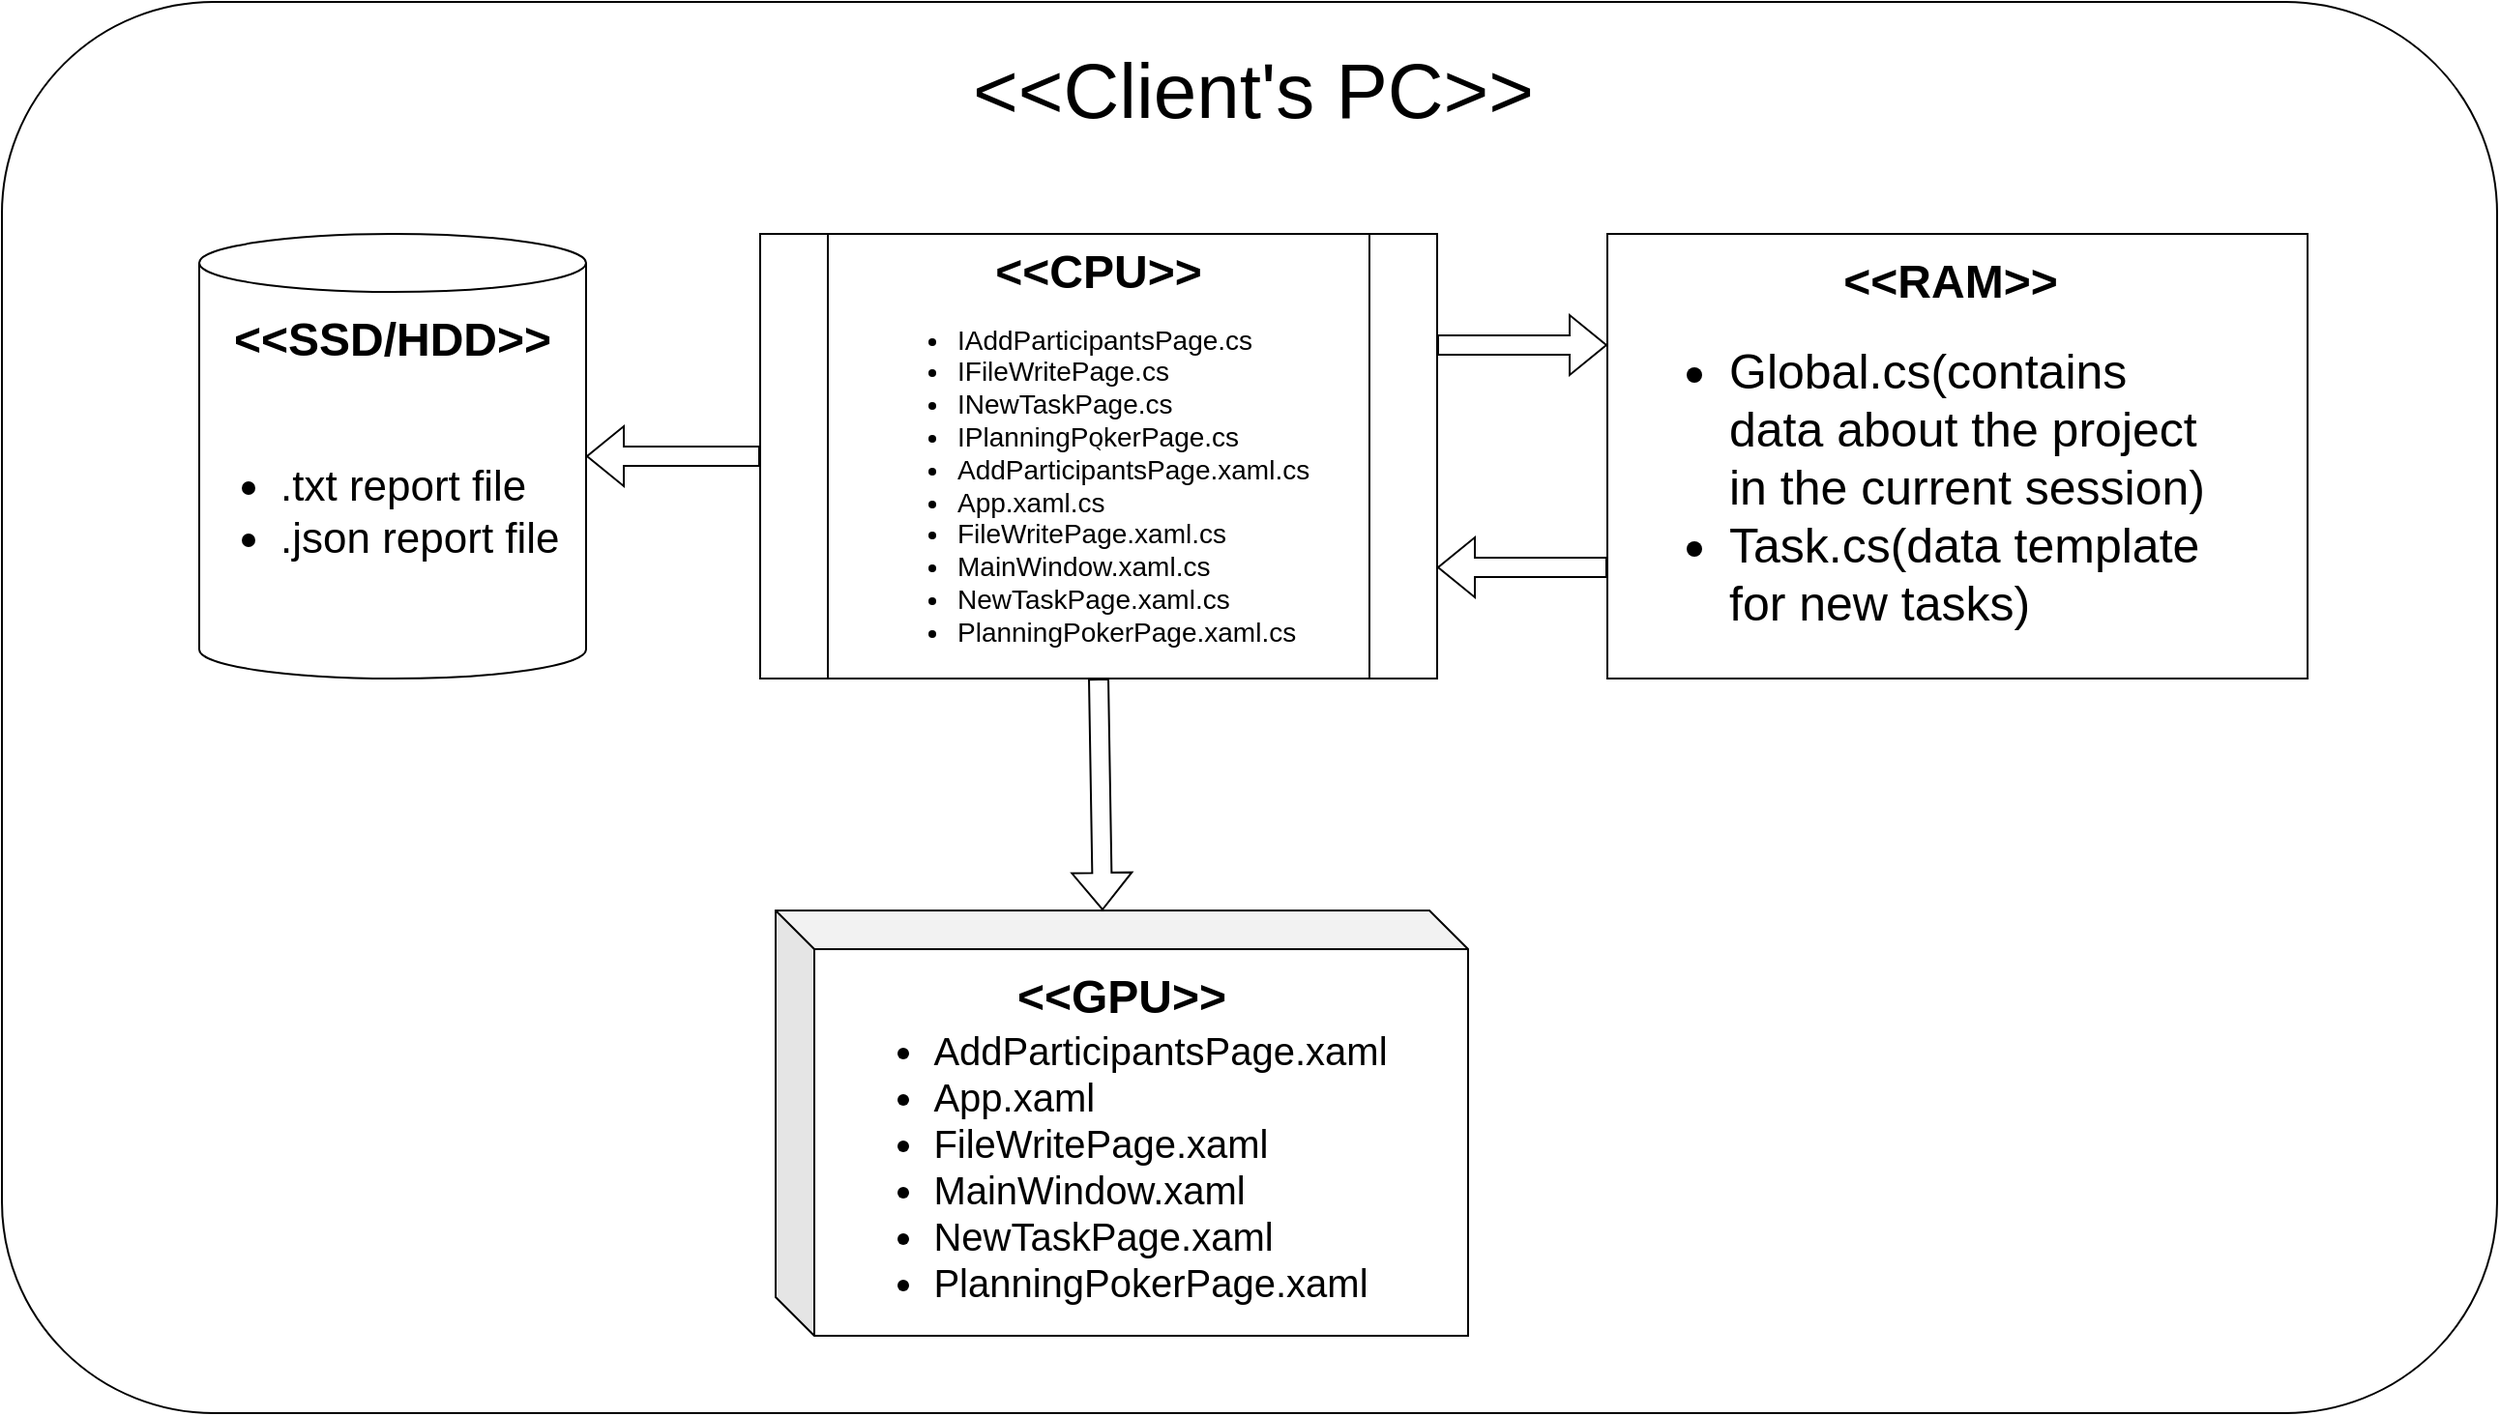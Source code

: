<mxfile version="21.0.10" type="device"><diagram name="Page-1" id="e3a06f82-3646-2815-327d-82caf3d4e204"><mxGraphModel dx="1588" dy="1032" grid="1" gridSize="10" guides="1" tooltips="1" connect="1" arrows="1" fold="1" page="1" pageScale="1.5" pageWidth="1169" pageHeight="826" background="none" math="0" shadow="0"><root><mxCell id="0" style=";html=1;"/><mxCell id="1" style=";html=1;" parent="0"/><mxCell id="l2aZ1Cl7sNRyz2tUyYLQ-3" value="" style="rounded=1;whiteSpace=wrap;html=1;movable=1;resizable=1;rotatable=1;deletable=1;editable=1;locked=0;connectable=1;" parent="1" vertex="1"><mxGeometry x="230" y="150" width="1290" height="730" as="geometry"/></mxCell><mxCell id="l2aZ1Cl7sNRyz2tUyYLQ-4" value="&lt;font style=&quot;font-size: 40px;&quot;&gt;&amp;lt;&amp;lt;Client's PC&amp;gt;&amp;gt;&lt;/font&gt;" style="text;html=1;strokeColor=none;fillColor=none;align=center;verticalAlign=middle;whiteSpace=wrap;rounded=0;" parent="1" vertex="1"><mxGeometry x="647" y="180" width="460" height="30" as="geometry"/></mxCell><mxCell id="KwlD5JyYmFyFuVg-fwmb-2" value="" style="rounded=0;whiteSpace=wrap;html=1;fontColor=none;noLabel=1;" vertex="1" parent="1"><mxGeometry x="1060" y="270" width="362" height="230" as="geometry"/></mxCell><mxCell id="KwlD5JyYmFyFuVg-fwmb-3" value="&lt;b&gt;&lt;font style=&quot;font-size: 24px;&quot;&gt;&amp;lt;&amp;lt;RAM&amp;gt;&amp;gt;&lt;/font&gt;&lt;/b&gt;" style="text;html=1;strokeColor=none;fillColor=none;align=center;verticalAlign=middle;whiteSpace=wrap;rounded=0;" vertex="1" parent="1"><mxGeometry x="1179.5" y="280" width="115" height="30" as="geometry"/></mxCell><mxCell id="KwlD5JyYmFyFuVg-fwmb-5" value="&lt;div style=&quot;text-align: left; font-size: 25px;&quot;&gt;&lt;ul&gt;&lt;li&gt;&lt;span style=&quot;font-size: 25px; background-color: initial;&quot;&gt;Global.cs(contains data about the project in the current session)&lt;/span&gt;&lt;/li&gt;&lt;li&gt;&lt;span style=&quot;background-color: initial;&quot;&gt;Task.cs(data template for new tasks)&lt;/span&gt;&lt;/li&gt;&lt;/ul&gt;&lt;/div&gt;" style="text;html=1;strokeColor=none;fillColor=none;align=center;verticalAlign=middle;whiteSpace=wrap;rounded=0;" vertex="1" parent="1"><mxGeometry x="1082" y="310" width="300" height="180" as="geometry"/></mxCell><mxCell id="KwlD5JyYmFyFuVg-fwmb-7" value="" style="shape=flexArrow;endArrow=classic;html=1;rounded=0;entryX=0;entryY=0.25;entryDx=0;entryDy=0;exitX=1;exitY=0.25;exitDx=0;exitDy=0;" edge="1" parent="1" source="KwlD5JyYmFyFuVg-fwmb-9" target="KwlD5JyYmFyFuVg-fwmb-2"><mxGeometry width="50" height="50" relative="1" as="geometry"><mxPoint x="800" y="327.5" as="sourcePoint"/><mxPoint x="930" y="350" as="targetPoint"/></mxGeometry></mxCell><mxCell id="KwlD5JyYmFyFuVg-fwmb-8" value="" style="shape=flexArrow;endArrow=classic;html=1;rounded=0;entryX=1;entryY=0.75;entryDx=0;entryDy=0;exitX=0;exitY=0.75;exitDx=0;exitDy=0;entryPerimeter=0;" edge="1" parent="1" source="KwlD5JyYmFyFuVg-fwmb-2" target="KwlD5JyYmFyFuVg-fwmb-9"><mxGeometry width="50" height="50" relative="1" as="geometry"><mxPoint x="810" y="420" as="sourcePoint"/><mxPoint x="800" y="442.5" as="targetPoint"/></mxGeometry></mxCell><mxCell id="KwlD5JyYmFyFuVg-fwmb-9" value="`" style="shape=process;whiteSpace=wrap;html=1;backgroundOutline=1;" vertex="1" parent="1"><mxGeometry x="622" y="270" width="350" height="230" as="geometry"/></mxCell><mxCell id="KwlD5JyYmFyFuVg-fwmb-10" value="&lt;div style=&quot;font-size: 14px;&quot;&gt;&lt;ul&gt;&lt;li&gt;&lt;span style=&quot;background-color: initial;&quot;&gt;&lt;font style=&quot;font-size: 14px;&quot;&gt;IAddParticipantsPage.cs&lt;/font&gt;&lt;/span&gt;&lt;/li&gt;&lt;li&gt;&lt;span style=&quot;background-color: initial;&quot;&gt;&lt;font style=&quot;font-size: 14px;&quot;&gt;IFileWritePage.cs&lt;/font&gt;&lt;/span&gt;&lt;/li&gt;&lt;li&gt;&lt;span style=&quot;background-color: initial;&quot;&gt;&lt;font style=&quot;font-size: 14px;&quot;&gt;INewTaskPage.cs&lt;/font&gt;&lt;/span&gt;&lt;/li&gt;&lt;li&gt;&lt;span style=&quot;background-color: initial;&quot;&gt;&lt;font style=&quot;font-size: 14px;&quot;&gt;IPlanningPokerPage.cs&lt;/font&gt;&lt;/span&gt;&lt;/li&gt;&lt;li&gt;&lt;span style=&quot;background-color: initial;&quot;&gt;&lt;font style=&quot;font-size: 14px;&quot;&gt;AddParticipantsPage.xaml.cs&lt;/font&gt;&lt;/span&gt;&lt;/li&gt;&lt;li&gt;&lt;span style=&quot;background-color: initial;&quot;&gt;&lt;font style=&quot;font-size: 14px;&quot;&gt;App.xaml.cs&lt;/font&gt;&lt;/span&gt;&lt;/li&gt;&lt;li&gt;&lt;span style=&quot;background-color: initial;&quot;&gt;&lt;font style=&quot;font-size: 14px;&quot;&gt;FileWritePage.xaml.cs&lt;/font&gt;&lt;/span&gt;&lt;/li&gt;&lt;li&gt;&lt;span style=&quot;background-color: initial;&quot;&gt;&lt;font style=&quot;font-size: 14px;&quot;&gt;MainWindow.xaml.cs&lt;/font&gt;&lt;/span&gt;&lt;/li&gt;&lt;li&gt;&lt;span style=&quot;background-color: initial;&quot;&gt;&lt;font style=&quot;font-size: 14px;&quot;&gt;NewTaskPage.xaml.cs&lt;/font&gt;&lt;/span&gt;&lt;/li&gt;&lt;li&gt;&lt;span style=&quot;background-color: initial;&quot;&gt;&lt;font style=&quot;font-size: 14px;&quot;&gt;PlanningPokerPage.xaml.cs&lt;/font&gt;&lt;/span&gt;&lt;/li&gt;&lt;/ul&gt;&lt;/div&gt;" style="text;html=1;strokeColor=none;fillColor=none;align=left;verticalAlign=middle;whiteSpace=wrap;rounded=0;" vertex="1" parent="1"><mxGeometry x="682" y="310" width="180" height="180" as="geometry"/></mxCell><mxCell id="KwlD5JyYmFyFuVg-fwmb-11" value="&lt;font style=&quot;font-size: 24px;&quot;&gt;&lt;b&gt;&amp;lt;&amp;lt;CPU&amp;gt;&amp;gt;&lt;/b&gt;&lt;/font&gt;" style="text;html=1;strokeColor=none;fillColor=none;align=center;verticalAlign=middle;whiteSpace=wrap;rounded=0;" vertex="1" parent="1"><mxGeometry x="722" y="260" width="150" height="60" as="geometry"/></mxCell><mxCell id="KwlD5JyYmFyFuVg-fwmb-12" value="" style="shape=cylinder3;whiteSpace=wrap;html=1;boundedLbl=1;backgroundOutline=1;size=15;" vertex="1" parent="1"><mxGeometry x="332" y="270" width="200" height="230" as="geometry"/></mxCell><mxCell id="KwlD5JyYmFyFuVg-fwmb-15" value="&lt;b&gt;&lt;font style=&quot;font-size: 24px;&quot;&gt;&amp;lt;&amp;lt;SSD/HDD&amp;gt;&amp;gt;&lt;/font&gt;&lt;/b&gt;" style="text;html=1;strokeColor=none;fillColor=none;align=center;verticalAlign=middle;whiteSpace=wrap;rounded=0;" vertex="1" parent="1"><mxGeometry x="347" y="290" width="170" height="70" as="geometry"/></mxCell><mxCell id="KwlD5JyYmFyFuVg-fwmb-16" value="&lt;ul style=&quot;font-size: 22px;&quot;&gt;&lt;li&gt;.txt report file&lt;/li&gt;&lt;li&gt;.json report file&lt;/li&gt;&lt;/ul&gt;" style="text;html=1;strokeColor=none;fillColor=none;align=left;verticalAlign=middle;whiteSpace=wrap;rounded=0;" vertex="1" parent="1"><mxGeometry x="332" y="350" width="190" height="127.5" as="geometry"/></mxCell><mxCell id="KwlD5JyYmFyFuVg-fwmb-17" value="" style="shape=flexArrow;endArrow=classic;html=1;rounded=0;entryX=1;entryY=0.5;entryDx=0;entryDy=0;entryPerimeter=0;exitX=0;exitY=0.5;exitDx=0;exitDy=0;" edge="1" parent="1" source="KwlD5JyYmFyFuVg-fwmb-9" target="KwlD5JyYmFyFuVg-fwmb-12"><mxGeometry width="50" height="50" relative="1" as="geometry"><mxPoint x="760" y="440" as="sourcePoint"/><mxPoint x="810" y="390" as="targetPoint"/></mxGeometry></mxCell><mxCell id="KwlD5JyYmFyFuVg-fwmb-21" value="" style="shape=cube;whiteSpace=wrap;html=1;boundedLbl=1;backgroundOutline=1;darkOpacity=0.05;darkOpacity2=0.1;" vertex="1" parent="1"><mxGeometry x="630" y="620" width="358" height="220" as="geometry"/></mxCell><mxCell id="KwlD5JyYmFyFuVg-fwmb-24" value="&lt;b&gt;&lt;font style=&quot;font-size: 24px;&quot;&gt;&amp;lt;&amp;lt;GPU&amp;gt;&amp;gt;&lt;/font&gt;&lt;/b&gt;" style="text;html=1;strokeColor=none;fillColor=none;align=center;verticalAlign=middle;whiteSpace=wrap;rounded=0;" vertex="1" parent="1"><mxGeometry x="684" y="650" width="250" height="30" as="geometry"/></mxCell><mxCell id="KwlD5JyYmFyFuVg-fwmb-26" value="&lt;font style=&quot;font-size: 20px;&quot;&gt;&lt;br&gt;&lt;/font&gt;&lt;ul style=&quot;border-color: var(--border-color); text-align: left; font-size: 20px;&quot;&gt;&lt;li style=&quot;border-color: var(--border-color);&quot;&gt;&lt;font style=&quot;font-size: 20px;&quot;&gt;AddParticipantsPage.xaml&lt;/font&gt;&lt;/li&gt;&lt;li style=&quot;border-color: var(--border-color);&quot;&gt;&lt;span style=&quot;border-color: var(--border-color); background-color: initial;&quot;&gt;&lt;font style=&quot;font-size: 20px;&quot;&gt;App.xaml&lt;/font&gt;&lt;/span&gt;&lt;/li&gt;&lt;li style=&quot;border-color: var(--border-color);&quot;&gt;&lt;span style=&quot;border-color: var(--border-color); background-color: initial;&quot;&gt;&lt;font style=&quot;font-size: 20px;&quot;&gt;FileWritePage.xaml&lt;/font&gt;&lt;/span&gt;&lt;/li&gt;&lt;li style=&quot;border-color: var(--border-color);&quot;&gt;&lt;span style=&quot;border-color: var(--border-color); background-color: initial;&quot;&gt;&lt;font style=&quot;font-size: 20px;&quot;&gt;MainWindow.xaml&lt;/font&gt;&lt;/span&gt;&lt;/li&gt;&lt;li style=&quot;border-color: var(--border-color);&quot;&gt;&lt;span style=&quot;border-color: var(--border-color); background-color: initial;&quot;&gt;&lt;font style=&quot;font-size: 20px;&quot;&gt;NewTaskPage.xaml&lt;/font&gt;&lt;/span&gt;&lt;/li&gt;&lt;li style=&quot;border-color: var(--border-color);&quot;&gt;&lt;span style=&quot;border-color: var(--border-color); background-color: initial;&quot;&gt;&lt;font style=&quot;font-size: 20px;&quot;&gt;PlanningPokerPage.xaml&lt;/font&gt;&lt;/span&gt;&lt;/li&gt;&lt;/ul&gt;" style="text;html=1;strokeColor=none;fillColor=none;align=center;verticalAlign=middle;whiteSpace=wrap;rounded=0;" vertex="1" parent="1"><mxGeometry x="669" y="660" width="280" height="160" as="geometry"/></mxCell><mxCell id="KwlD5JyYmFyFuVg-fwmb-27" value="" style="shape=flexArrow;endArrow=classic;html=1;rounded=0;exitX=0.5;exitY=1;exitDx=0;exitDy=0;entryX=0;entryY=0;entryDx=169;entryDy=0;entryPerimeter=0;" edge="1" parent="1" source="KwlD5JyYmFyFuVg-fwmb-9" target="KwlD5JyYmFyFuVg-fwmb-21"><mxGeometry width="50" height="50" relative="1" as="geometry"><mxPoint x="760" y="440" as="sourcePoint"/><mxPoint x="810" y="390" as="targetPoint"/></mxGeometry></mxCell></root></mxGraphModel></diagram></mxfile>